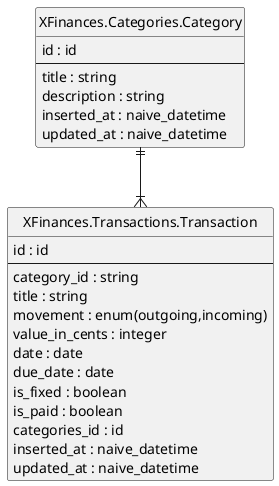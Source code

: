 @startuml

set namespaceSeparator none
hide circle
hide methods

skinparam linetype ortho
skinparam defaultFontName Roboto Mono
skinparam shadowing false


entity XFinances.Categories.Category {
  id : id
  --
  title : string
  description : string
  inserted_at : naive_datetime
  updated_at : naive_datetime
}

entity XFinances.Transactions.Transaction {
  id : id
  --
  category_id : string
  title : string
  movement : enum(outgoing,incoming)
  value_in_cents : integer
  date : date
  due_date : date
  is_fixed : boolean
  is_paid : boolean
  categories_id : id
  inserted_at : naive_datetime
  updated_at : naive_datetime
}

XFinances.Categories.Category ||--|{ XFinances.Transactions.Transaction
@enduml
